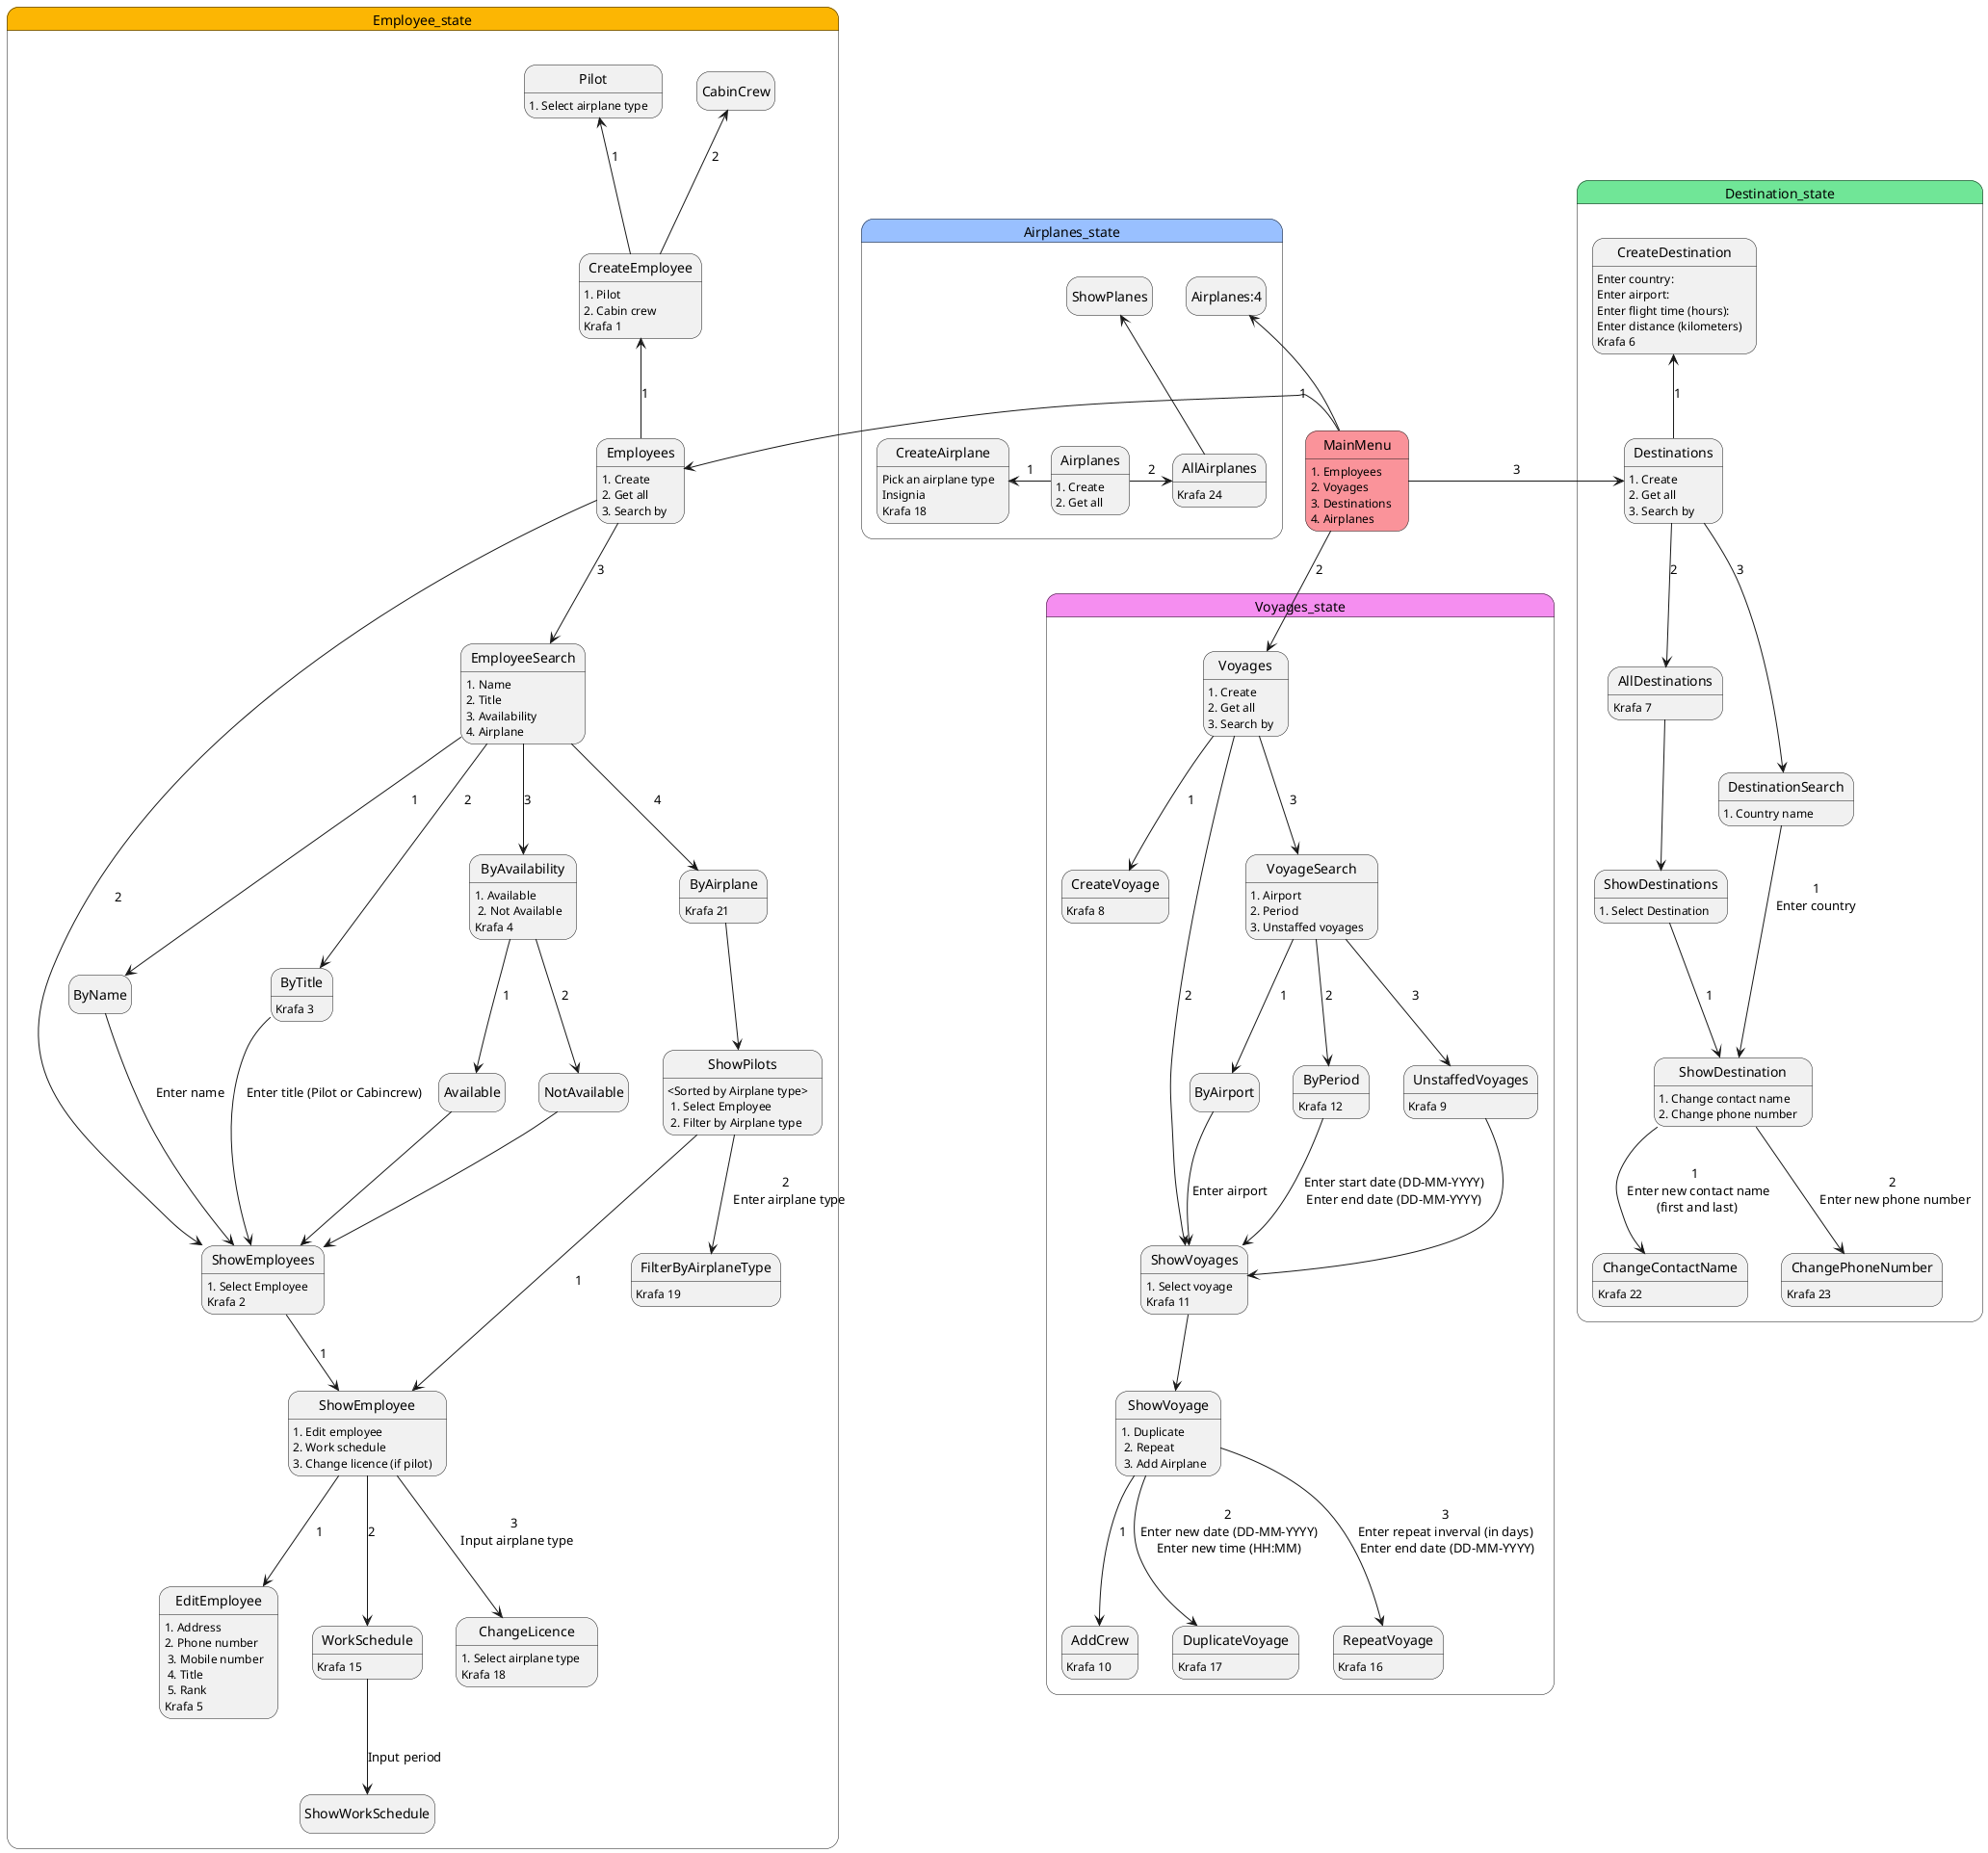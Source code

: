 @startuml UI_states
hide empty description
MainMenu: 1. Employees \n2. Voyages \n3. Destinations \n4. Airplanes

state Employee_state #fcb603{

    MainMenu #fa939a -Left-> Employees: 1
    
    Employees: 1. Create\n2. Get all\n3. Search by
    Employees -up-> CreateEmployee: 1
    CreateEmployee: 1. Pilot\n2. Cabin crew\nKrafa 1
    CreateEmployee -up-> Pilot: 1
    CreateEmployee -up-> CabinCrew: 2
    Pilot: 1. Select airplane type
    Employees -down-> ShowEmployees: 2
    EmployeeSearch: 1. Name\n2. Title\n3. Availability\n4. Airplane
    
    Employees -down-> EmployeeSearch :3
    
    ShowEmployees: 1. Select Employee\nKrafa 2
    ShowEmployees --> ShowEmployee: 1
    ShowEmployee: 1. Edit employee \n2. Work schedule\n3. Change licence (if pilot)
    ShowEmployee --> EditEmployee: 1
    EditEmployee: 1. Address\n2. Phone number\n 3. Mobile number\n 4. Title\n 5. Rank\nKrafa 5
    ShowEmployee --> WorkSchedule: 2
    EmployeeSearch --> ByName: 1
    EmployeeSearch --> ByTitle: 2
    ByTitle: Krafa 3
    ByTitle --> ShowEmployees: Enter title (Pilot or Cabincrew)
    
    ByName --> ShowEmployees: Enter name
    
    EmployeeSearch --> ByAvailability: 3
    ByAvailability: 1. Available\n 2. Not Available\nKrafa 4
    Available --> ShowEmployees
    NotAvailable --> ShowEmployees
    ByAvailability --> Available: 1
    ByAvailability --> NotAvailable: 2
    EmployeeSearch --> ByAirplane: 4
    ByAirplane --> ShowPilots
    ByAirplane: Krafa 21
    ShowPilots: <Sorted by Airplane type>\n 1. Select Employee\n 2. Filter by Airplane type 
    ShowPilots --> ShowEmployee: 1
    ShowPilots --> FilterByAirplaneType: 2 \n Enter airplane type
    FilterByAirplaneType: Krafa 19
    
    WorkSchedule: Krafa 15
    ShowEmployee --> ChangeLicence: 3 \n Input airplane type
    ChangeLicence: 1. Select airplane type \nKrafa 18
    WorkSchedule --> ShowWorkSchedule: Input period

}


state Voyages_state #f58ef0{
    MainMenu -Down-> Voyages: 2
    Voyages: 1. Create \n2. Get all \n3. Search by
    
    Voyages --> CreateVoyage: 1
    CreateVoyage: Krafa 8
    
    Voyages --> ShowVoyages: 2
    ShowVoyages: 1. Select voyage\nKrafa 11
    ShowVoyages --> ShowVoyage
    
    Voyages --> VoyageSearch: 3
    
    VoyageSearch: 1. Airport \n2. Period \n3. Unstaffed voyages
    
    VoyageSearch --> ByAirport: 1
    ByAirport --> ShowVoyages: Enter airport

    VoyageSearch --> ByPeriod: 2
    ByPeriod: Krafa 12
    ByPeriod --> ShowVoyages: Enter start date (DD-MM-YYYY)\nEnter end date (DD-MM-YYYY)

    VoyageSearch --> UnstaffedVoyages: 3
    UnstaffedVoyages: Krafa 9
    UnstaffedVoyages --> ShowVoyages
        
    ShowVoyage: 1. Duplicate\n 2. Repeat\n 3. Add Airplane
    
    ShowVoyage --> AddCrew: 1
    AddCrew: Krafa 10
    
    ShowVoyage --> DuplicateVoyage: 2 \nEnter new date (DD-MM-YYYY)\nEnter new time (HH:MM)
    DuplicateVoyage: Krafa 17
    
    ShowVoyage --> RepeatVoyage: 3 \nEnter repeat inverval (in days) \nEnter end date (DD-MM-YYYY)
    RepeatVoyage: Krafa 16

}

state Destination_state #70e697{
    MainMenu -Right-> Destinations: 3
    
    Destinations: 1. Create \n2. Get all \n3. Search by
    Destinations -up-> CreateDestination: 1
    CreateDestination: Enter country:\nEnter airport:\nEnter flight time (hours):\nEnter distance (kilometers)\nKrafa 6
    
    Destinations -down-> AllDestinations: 2
    AllDestinations: Krafa 7
    
    Destinations -down-> DestinationSearch: 3
    DestinationSearch --> ShowDestination: 1\nEnter country
    DestinationSearch: 1. Country name

    AllDestinations --> ShowDestinations
    ShowDestinations: 1. Select Destination
    ShowDestinations --> ShowDestination: 1
    
    ShowDestination: 1. Change contact name \n2. Change phone number
    ShowDestination --> ChangeContactName: 1 \n Enter new contact name\n(first and last)
    ChangeContactName: Krafa 22
    ShowDestination --> ChangePhoneNumber: 2 \n Enter new phone number
    ChangePhoneNumber: Krafa 23
}

state Airplanes_state #99c0ff{
    MainMenu -up-> Airplanes:4 
    Airplanes: 1. Create \n2. Get all
    Airplanes -left-> CreateAirplane: 1
    CreateAirplane: Pick an airplane type\nInsignia\nKrafa 18

    Airplanes -right-> AllAirplanes: 2
    AllAirplanes: Krafa 24
    AllAirplanes -up-> ShowPlanes

    
    

}

@enduml